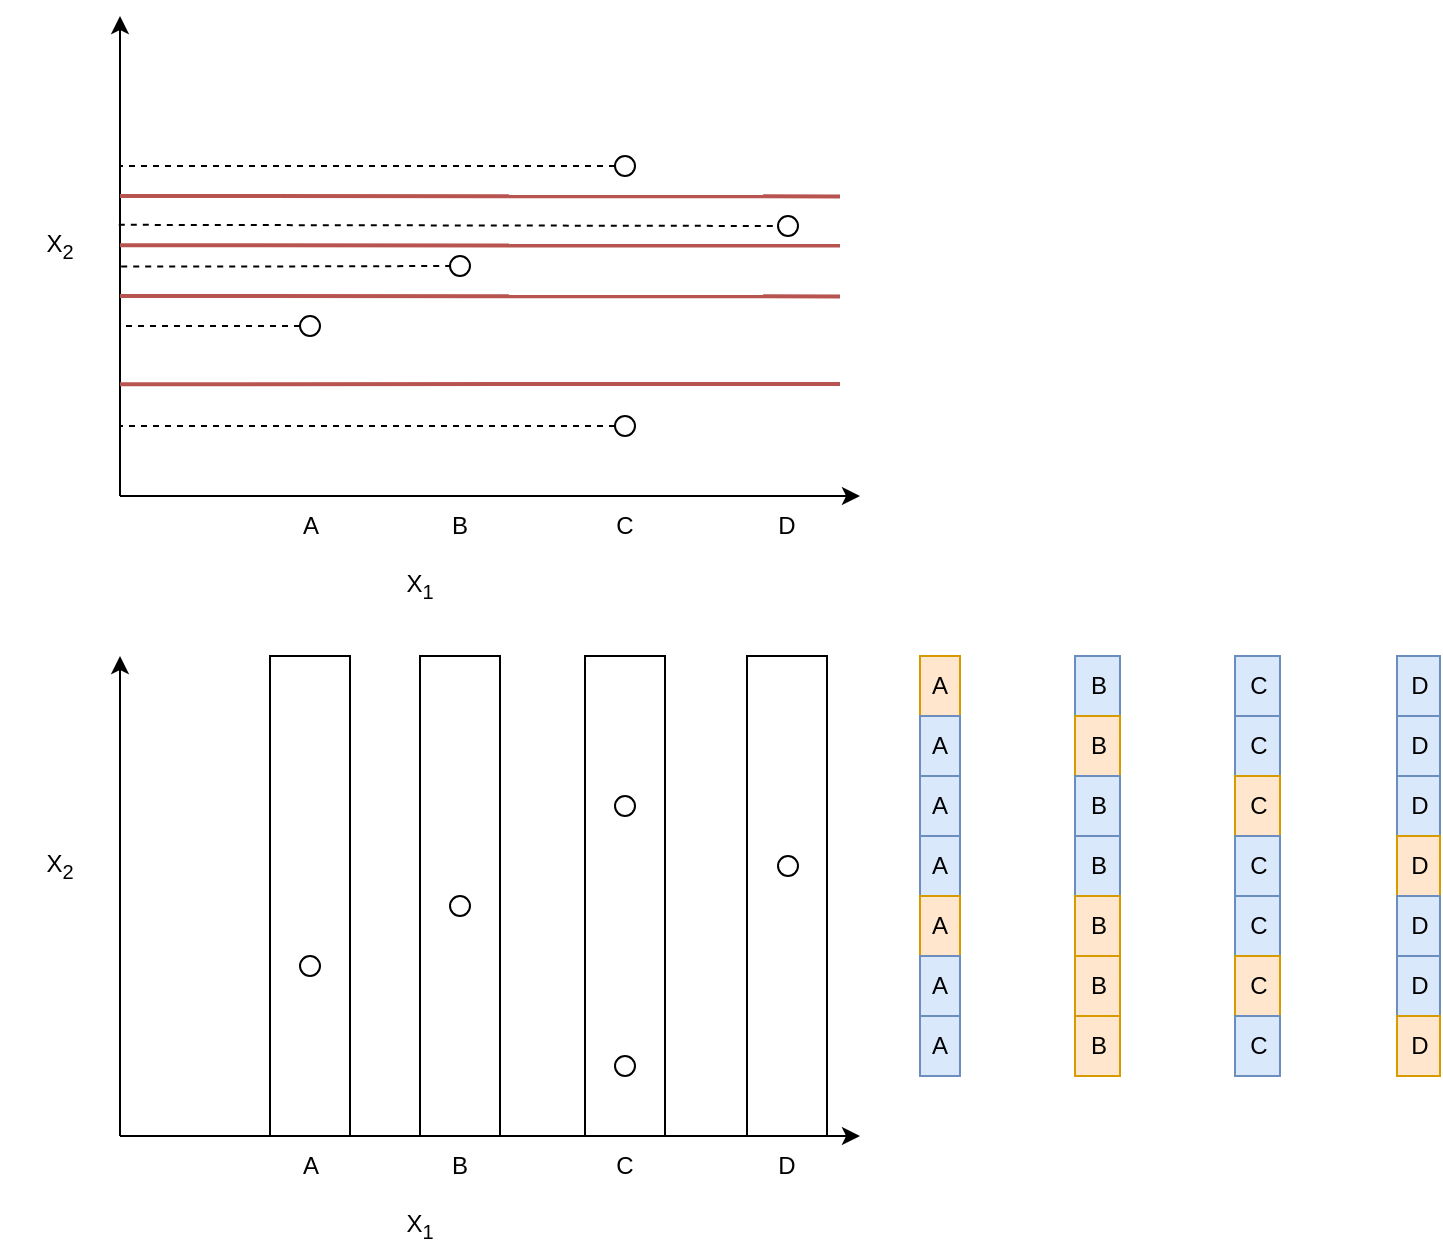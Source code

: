 <mxfile version="17.2.1" type="github"><diagram id="W1nobvLOv6oVi45FWQto" name="Page-1"><mxGraphModel dx="464" dy="745" grid="1" gridSize="10" guides="1" tooltips="1" connect="1" arrows="1" fold="1" page="1" pageScale="1" pageWidth="827" pageHeight="1169" math="0" shadow="0"><root><mxCell id="0"/><mxCell id="1" parent="0"/><mxCell id="j5KVv-yA3i9xd4qzFjbW-101" value="" style="rounded=0;whiteSpace=wrap;html=1;fillColor=none;" vertex="1" parent="1"><mxGeometry x="155" y="720" width="40" height="240" as="geometry"/></mxCell><mxCell id="j5KVv-yA3i9xd4qzFjbW-104" value="" style="rounded=0;whiteSpace=wrap;html=1;fillColor=none;" vertex="1" parent="1"><mxGeometry x="393.5" y="720" width="40" height="240" as="geometry"/></mxCell><mxCell id="j5KVv-yA3i9xd4qzFjbW-103" value="" style="rounded=0;whiteSpace=wrap;html=1;fillColor=none;" vertex="1" parent="1"><mxGeometry x="312.5" y="720" width="40" height="240" as="geometry"/></mxCell><mxCell id="j5KVv-yA3i9xd4qzFjbW-102" value="" style="rounded=0;whiteSpace=wrap;html=1;fillColor=none;" vertex="1" parent="1"><mxGeometry x="230" y="720" width="40" height="240" as="geometry"/></mxCell><mxCell id="j5KVv-yA3i9xd4qzFjbW-10" value="" style="endArrow=classic;html=1;rounded=0;endFill=1;" edge="1" parent="1"><mxGeometry width="50" height="50" relative="1" as="geometry"><mxPoint x="80" y="640" as="sourcePoint"/><mxPoint x="80" y="400" as="targetPoint"/></mxGeometry></mxCell><mxCell id="j5KVv-yA3i9xd4qzFjbW-11" value="" style="endArrow=none;html=1;rounded=0;endFill=0;startArrow=classic;startFill=1;" edge="1" parent="1"><mxGeometry width="50" height="50" relative="1" as="geometry"><mxPoint x="450" y="640" as="sourcePoint"/><mxPoint x="80" y="640" as="targetPoint"/></mxGeometry></mxCell><mxCell id="j5KVv-yA3i9xd4qzFjbW-12" value="X&lt;sub&gt;1&lt;/sub&gt;" style="text;html=1;strokeColor=none;fillColor=none;align=center;verticalAlign=middle;whiteSpace=wrap;rounded=0;" vertex="1" parent="1"><mxGeometry x="200" y="670" width="60" height="30" as="geometry"/></mxCell><mxCell id="j5KVv-yA3i9xd4qzFjbW-13" value="X&lt;sub&gt;2&lt;/sub&gt;" style="text;html=1;strokeColor=none;fillColor=none;align=center;verticalAlign=middle;whiteSpace=wrap;rounded=0;" vertex="1" parent="1"><mxGeometry x="20" y="500" width="60" height="30" as="geometry"/></mxCell><mxCell id="j5KVv-yA3i9xd4qzFjbW-17" style="edgeStyle=orthogonalEdgeStyle;rounded=0;orthogonalLoop=1;jettySize=auto;html=1;exitX=0;exitY=0.5;exitDx=0;exitDy=0;dashed=1;startArrow=none;startFill=0;endArrow=none;endFill=0;" edge="1" parent="1" source="j5KVv-yA3i9xd4qzFjbW-14"><mxGeometry relative="1" as="geometry"><mxPoint x="80" y="555" as="targetPoint"/></mxGeometry></mxCell><mxCell id="j5KVv-yA3i9xd4qzFjbW-14" value="" style="ellipse;whiteSpace=wrap;html=1;aspect=fixed;" vertex="1" parent="1"><mxGeometry x="170" y="550" width="10" height="10" as="geometry"/></mxCell><mxCell id="j5KVv-yA3i9xd4qzFjbW-21" style="edgeStyle=orthogonalEdgeStyle;rounded=0;orthogonalLoop=1;jettySize=auto;html=1;exitX=0;exitY=0.5;exitDx=0;exitDy=0;startArrow=none;startFill=0;endArrow=none;endFill=0;dashed=1;" edge="1" parent="1" source="j5KVv-yA3i9xd4qzFjbW-15"><mxGeometry relative="1" as="geometry"><mxPoint x="80" y="475" as="targetPoint"/></mxGeometry></mxCell><mxCell id="j5KVv-yA3i9xd4qzFjbW-15" value="" style="ellipse;whiteSpace=wrap;html=1;aspect=fixed;" vertex="1" parent="1"><mxGeometry x="327.5" y="470" width="10" height="10" as="geometry"/></mxCell><mxCell id="j5KVv-yA3i9xd4qzFjbW-18" style="edgeStyle=orthogonalEdgeStyle;rounded=0;orthogonalLoop=1;jettySize=auto;html=1;exitX=0;exitY=0.5;exitDx=0;exitDy=0;dashed=1;startArrow=none;startFill=0;endArrow=none;endFill=0;" edge="1" parent="1" source="j5KVv-yA3i9xd4qzFjbW-16"><mxGeometry relative="1" as="geometry"><mxPoint x="80" y="605" as="targetPoint"/></mxGeometry></mxCell><mxCell id="j5KVv-yA3i9xd4qzFjbW-16" value="" style="ellipse;whiteSpace=wrap;html=1;aspect=fixed;" vertex="1" parent="1"><mxGeometry x="327.5" y="600" width="10" height="10" as="geometry"/></mxCell><mxCell id="j5KVv-yA3i9xd4qzFjbW-19" value="" style="endArrow=none;html=1;strokeWidth=2;rounded=0;fillColor=#f8cecc;strokeColor=#b85450;" edge="1" parent="1"><mxGeometry width="50" height="50" relative="1" as="geometry"><mxPoint x="80" y="584.1" as="sourcePoint"/><mxPoint x="440" y="584" as="targetPoint"/></mxGeometry></mxCell><mxCell id="j5KVv-yA3i9xd4qzFjbW-22" value="" style="endArrow=none;html=1;strokeWidth=2;rounded=0;fillColor=#f8cecc;strokeColor=#b85450;" edge="1" parent="1"><mxGeometry width="50" height="50" relative="1" as="geometry"><mxPoint x="80" y="540" as="sourcePoint"/><mxPoint x="440" y="540.2" as="targetPoint"/></mxGeometry></mxCell><mxCell id="j5KVv-yA3i9xd4qzFjbW-24" value="A" style="text;html=1;strokeColor=none;fillColor=none;align=center;verticalAlign=middle;whiteSpace=wrap;rounded=0;" vertex="1" parent="1"><mxGeometry x="162.5" y="640" width="25" height="30" as="geometry"/></mxCell><mxCell id="j5KVv-yA3i9xd4qzFjbW-25" value="C" style="text;html=1;strokeColor=none;fillColor=none;align=center;verticalAlign=middle;whiteSpace=wrap;rounded=0;" vertex="1" parent="1"><mxGeometry x="320" y="640" width="25" height="30" as="geometry"/></mxCell><mxCell id="j5KVv-yA3i9xd4qzFjbW-27" value="B" style="text;html=1;strokeColor=none;fillColor=none;align=center;verticalAlign=middle;whiteSpace=wrap;rounded=0;" vertex="1" parent="1"><mxGeometry x="240" y="640" width="20" height="30" as="geometry"/></mxCell><mxCell id="j5KVv-yA3i9xd4qzFjbW-56" value="" style="ellipse;whiteSpace=wrap;html=1;aspect=fixed;" vertex="1" parent="1"><mxGeometry x="245" y="520" width="10" height="10" as="geometry"/></mxCell><mxCell id="j5KVv-yA3i9xd4qzFjbW-77" value="" style="ellipse;whiteSpace=wrap;html=1;aspect=fixed;" vertex="1" parent="1"><mxGeometry x="409" y="500" width="10" height="10" as="geometry"/></mxCell><mxCell id="j5KVv-yA3i9xd4qzFjbW-78" value="D" style="text;html=1;strokeColor=none;fillColor=none;align=center;verticalAlign=middle;whiteSpace=wrap;rounded=0;" vertex="1" parent="1"><mxGeometry x="401" y="640" width="25" height="30" as="geometry"/></mxCell><mxCell id="j5KVv-yA3i9xd4qzFjbW-81" value="" style="endArrow=classic;html=1;rounded=0;endFill=1;" edge="1" parent="1"><mxGeometry width="50" height="50" relative="1" as="geometry"><mxPoint x="80" y="960" as="sourcePoint"/><mxPoint x="80" y="720" as="targetPoint"/></mxGeometry></mxCell><mxCell id="j5KVv-yA3i9xd4qzFjbW-82" value="" style="endArrow=none;html=1;rounded=0;endFill=0;startArrow=classic;startFill=1;" edge="1" parent="1"><mxGeometry width="50" height="50" relative="1" as="geometry"><mxPoint x="450" y="960" as="sourcePoint"/><mxPoint x="80" y="960" as="targetPoint"/></mxGeometry></mxCell><mxCell id="j5KVv-yA3i9xd4qzFjbW-83" value="X&lt;sub&gt;1&lt;/sub&gt;" style="text;html=1;strokeColor=none;fillColor=none;align=center;verticalAlign=middle;whiteSpace=wrap;rounded=0;" vertex="1" parent="1"><mxGeometry x="200" y="990" width="60" height="30" as="geometry"/></mxCell><mxCell id="j5KVv-yA3i9xd4qzFjbW-85" value="" style="ellipse;whiteSpace=wrap;html=1;aspect=fixed;" vertex="1" parent="1"><mxGeometry x="170" y="870" width="10" height="10" as="geometry"/></mxCell><mxCell id="j5KVv-yA3i9xd4qzFjbW-87" value="" style="ellipse;whiteSpace=wrap;html=1;aspect=fixed;" vertex="1" parent="1"><mxGeometry x="327.5" y="790" width="10" height="10" as="geometry"/></mxCell><mxCell id="j5KVv-yA3i9xd4qzFjbW-89" value="" style="ellipse;whiteSpace=wrap;html=1;aspect=fixed;" vertex="1" parent="1"><mxGeometry x="327.5" y="920" width="10" height="10" as="geometry"/></mxCell><mxCell id="j5KVv-yA3i9xd4qzFjbW-92" value="A" style="text;html=1;strokeColor=none;fillColor=none;align=center;verticalAlign=middle;whiteSpace=wrap;rounded=0;" vertex="1" parent="1"><mxGeometry x="162.5" y="960" width="25" height="30" as="geometry"/></mxCell><mxCell id="j5KVv-yA3i9xd4qzFjbW-93" value="C" style="text;html=1;strokeColor=none;fillColor=none;align=center;verticalAlign=middle;whiteSpace=wrap;rounded=0;" vertex="1" parent="1"><mxGeometry x="320" y="960" width="25" height="30" as="geometry"/></mxCell><mxCell id="j5KVv-yA3i9xd4qzFjbW-94" value="B" style="text;html=1;strokeColor=none;fillColor=none;align=center;verticalAlign=middle;whiteSpace=wrap;rounded=0;" vertex="1" parent="1"><mxGeometry x="240" y="960" width="20" height="30" as="geometry"/></mxCell><mxCell id="j5KVv-yA3i9xd4qzFjbW-96" value="" style="ellipse;whiteSpace=wrap;html=1;aspect=fixed;" vertex="1" parent="1"><mxGeometry x="245" y="840" width="10" height="10" as="geometry"/></mxCell><mxCell id="j5KVv-yA3i9xd4qzFjbW-98" value="" style="ellipse;whiteSpace=wrap;html=1;aspect=fixed;" vertex="1" parent="1"><mxGeometry x="409" y="820" width="10" height="10" as="geometry"/></mxCell><mxCell id="j5KVv-yA3i9xd4qzFjbW-99" value="D" style="text;html=1;strokeColor=none;fillColor=none;align=center;verticalAlign=middle;whiteSpace=wrap;rounded=0;" vertex="1" parent="1"><mxGeometry x="401" y="960" width="25" height="30" as="geometry"/></mxCell><mxCell id="j5KVv-yA3i9xd4qzFjbW-105" value="A" style="text;html=1;strokeColor=#d79b00;fillColor=#ffe6cc;align=center;verticalAlign=middle;whiteSpace=wrap;rounded=0;" vertex="1" parent="1"><mxGeometry x="480" y="720" width="20" height="30" as="geometry"/></mxCell><mxCell id="j5KVv-yA3i9xd4qzFjbW-106" value="B" style="text;html=1;strokeColor=#6c8ebf;fillColor=#dae8fc;align=center;verticalAlign=middle;whiteSpace=wrap;rounded=0;" vertex="1" parent="1"><mxGeometry x="557.5" y="720" width="22.5" height="30" as="geometry"/></mxCell><mxCell id="j5KVv-yA3i9xd4qzFjbW-107" value="C" style="text;html=1;strokeColor=#6c8ebf;fillColor=#dae8fc;align=center;verticalAlign=middle;whiteSpace=wrap;rounded=0;" vertex="1" parent="1"><mxGeometry x="637.5" y="720" width="22.5" height="30" as="geometry"/></mxCell><mxCell id="j5KVv-yA3i9xd4qzFjbW-108" value="D" style="text;html=1;strokeColor=#6c8ebf;fillColor=#dae8fc;align=center;verticalAlign=middle;whiteSpace=wrap;rounded=0;" vertex="1" parent="1"><mxGeometry x="718.5" y="720" width="21.5" height="30" as="geometry"/></mxCell><mxCell id="j5KVv-yA3i9xd4qzFjbW-113" value="A" style="text;html=1;strokeColor=#6c8ebf;fillColor=#dae8fc;align=center;verticalAlign=middle;whiteSpace=wrap;rounded=0;" vertex="1" parent="1"><mxGeometry x="480" y="750" width="20" height="30" as="geometry"/></mxCell><mxCell id="j5KVv-yA3i9xd4qzFjbW-114" value="B" style="text;html=1;strokeColor=#d79b00;fillColor=#ffe6cc;align=center;verticalAlign=middle;whiteSpace=wrap;rounded=0;" vertex="1" parent="1"><mxGeometry x="557.5" y="750" width="22.5" height="30" as="geometry"/></mxCell><mxCell id="j5KVv-yA3i9xd4qzFjbW-115" value="C" style="text;html=1;strokeColor=#6c8ebf;fillColor=#dae8fc;align=center;verticalAlign=middle;whiteSpace=wrap;rounded=0;" vertex="1" parent="1"><mxGeometry x="637.5" y="750" width="22.5" height="30" as="geometry"/></mxCell><mxCell id="j5KVv-yA3i9xd4qzFjbW-116" value="D" style="text;html=1;strokeColor=#6c8ebf;fillColor=#dae8fc;align=center;verticalAlign=middle;whiteSpace=wrap;rounded=0;" vertex="1" parent="1"><mxGeometry x="718.5" y="750" width="21.5" height="30" as="geometry"/></mxCell><mxCell id="j5KVv-yA3i9xd4qzFjbW-117" value="A" style="text;html=1;strokeColor=#6c8ebf;fillColor=#dae8fc;align=center;verticalAlign=middle;whiteSpace=wrap;rounded=0;" vertex="1" parent="1"><mxGeometry x="480" y="780" width="20" height="30" as="geometry"/></mxCell><mxCell id="j5KVv-yA3i9xd4qzFjbW-118" value="B" style="text;html=1;strokeColor=#6c8ebf;fillColor=#dae8fc;align=center;verticalAlign=middle;whiteSpace=wrap;rounded=0;" vertex="1" parent="1"><mxGeometry x="557.5" y="780" width="22.5" height="30" as="geometry"/></mxCell><mxCell id="j5KVv-yA3i9xd4qzFjbW-119" value="C" style="text;html=1;strokeColor=#d79b00;fillColor=#ffe6cc;align=center;verticalAlign=middle;whiteSpace=wrap;rounded=0;" vertex="1" parent="1"><mxGeometry x="637.5" y="780" width="22.5" height="30" as="geometry"/></mxCell><mxCell id="j5KVv-yA3i9xd4qzFjbW-120" value="D" style="text;html=1;strokeColor=#6c8ebf;fillColor=#dae8fc;align=center;verticalAlign=middle;whiteSpace=wrap;rounded=0;" vertex="1" parent="1"><mxGeometry x="718.5" y="780" width="21.5" height="30" as="geometry"/></mxCell><mxCell id="j5KVv-yA3i9xd4qzFjbW-121" value="A" style="text;html=1;strokeColor=#6c8ebf;fillColor=#dae8fc;align=center;verticalAlign=middle;whiteSpace=wrap;rounded=0;" vertex="1" parent="1"><mxGeometry x="480" y="810" width="20" height="30" as="geometry"/></mxCell><mxCell id="j5KVv-yA3i9xd4qzFjbW-122" value="B" style="text;html=1;strokeColor=#6c8ebf;fillColor=#dae8fc;align=center;verticalAlign=middle;whiteSpace=wrap;rounded=0;" vertex="1" parent="1"><mxGeometry x="557.5" y="810" width="22.5" height="30" as="geometry"/></mxCell><mxCell id="j5KVv-yA3i9xd4qzFjbW-123" value="C" style="text;html=1;strokeColor=#6c8ebf;fillColor=#dae8fc;align=center;verticalAlign=middle;whiteSpace=wrap;rounded=0;" vertex="1" parent="1"><mxGeometry x="637.5" y="810" width="22.5" height="30" as="geometry"/></mxCell><mxCell id="j5KVv-yA3i9xd4qzFjbW-124" value="D" style="text;html=1;strokeColor=#d79b00;fillColor=#ffe6cc;align=center;verticalAlign=middle;whiteSpace=wrap;rounded=0;" vertex="1" parent="1"><mxGeometry x="718.5" y="810" width="21.5" height="30" as="geometry"/></mxCell><mxCell id="j5KVv-yA3i9xd4qzFjbW-125" value="A" style="text;html=1;strokeColor=#d79b00;fillColor=#ffe6cc;align=center;verticalAlign=middle;whiteSpace=wrap;rounded=0;" vertex="1" parent="1"><mxGeometry x="480" y="840" width="20" height="30" as="geometry"/></mxCell><mxCell id="j5KVv-yA3i9xd4qzFjbW-126" value="B" style="text;html=1;strokeColor=#d79b00;fillColor=#ffe6cc;align=center;verticalAlign=middle;whiteSpace=wrap;rounded=0;" vertex="1" parent="1"><mxGeometry x="557.5" y="840" width="22.5" height="30" as="geometry"/></mxCell><mxCell id="j5KVv-yA3i9xd4qzFjbW-127" value="C" style="text;html=1;strokeColor=#6c8ebf;fillColor=#dae8fc;align=center;verticalAlign=middle;whiteSpace=wrap;rounded=0;" vertex="1" parent="1"><mxGeometry x="637.5" y="840" width="22.5" height="30" as="geometry"/></mxCell><mxCell id="j5KVv-yA3i9xd4qzFjbW-128" value="D" style="text;html=1;strokeColor=#6c8ebf;fillColor=#dae8fc;align=center;verticalAlign=middle;whiteSpace=wrap;rounded=0;" vertex="1" parent="1"><mxGeometry x="718.5" y="840" width="21.5" height="30" as="geometry"/></mxCell><mxCell id="j5KVv-yA3i9xd4qzFjbW-129" value="A" style="text;html=1;strokeColor=#6c8ebf;fillColor=#dae8fc;align=center;verticalAlign=middle;whiteSpace=wrap;rounded=0;" vertex="1" parent="1"><mxGeometry x="480" y="870" width="20" height="30" as="geometry"/></mxCell><mxCell id="j5KVv-yA3i9xd4qzFjbW-130" value="B" style="text;html=1;strokeColor=#d79b00;fillColor=#ffe6cc;align=center;verticalAlign=middle;whiteSpace=wrap;rounded=0;" vertex="1" parent="1"><mxGeometry x="557.5" y="870" width="22.5" height="30" as="geometry"/></mxCell><mxCell id="j5KVv-yA3i9xd4qzFjbW-131" value="C" style="text;html=1;strokeColor=#d79b00;fillColor=#ffe6cc;align=center;verticalAlign=middle;whiteSpace=wrap;rounded=0;" vertex="1" parent="1"><mxGeometry x="637.5" y="870" width="22.5" height="30" as="geometry"/></mxCell><mxCell id="j5KVv-yA3i9xd4qzFjbW-132" value="D" style="text;html=1;strokeColor=#6c8ebf;fillColor=#dae8fc;align=center;verticalAlign=middle;whiteSpace=wrap;rounded=0;" vertex="1" parent="1"><mxGeometry x="718.5" y="870" width="21.5" height="30" as="geometry"/></mxCell><mxCell id="j5KVv-yA3i9xd4qzFjbW-133" value="A" style="text;html=1;strokeColor=#6c8ebf;fillColor=#dae8fc;align=center;verticalAlign=middle;whiteSpace=wrap;rounded=0;" vertex="1" parent="1"><mxGeometry x="480" y="900" width="20" height="30" as="geometry"/></mxCell><mxCell id="j5KVv-yA3i9xd4qzFjbW-134" value="B" style="text;html=1;strokeColor=#d79b00;fillColor=#ffe6cc;align=center;verticalAlign=middle;whiteSpace=wrap;rounded=0;" vertex="1" parent="1"><mxGeometry x="557.5" y="900" width="22.5" height="30" as="geometry"/></mxCell><mxCell id="j5KVv-yA3i9xd4qzFjbW-135" value="C" style="text;html=1;strokeColor=#6c8ebf;fillColor=#dae8fc;align=center;verticalAlign=middle;whiteSpace=wrap;rounded=0;" vertex="1" parent="1"><mxGeometry x="637.5" y="900" width="22.5" height="30" as="geometry"/></mxCell><mxCell id="j5KVv-yA3i9xd4qzFjbW-136" value="D" style="text;html=1;strokeColor=#d79b00;fillColor=#ffe6cc;align=center;verticalAlign=middle;whiteSpace=wrap;rounded=0;" vertex="1" parent="1"><mxGeometry x="718.5" y="900" width="21.5" height="30" as="geometry"/></mxCell><mxCell id="j5KVv-yA3i9xd4qzFjbW-137" value="X&lt;sub&gt;2&lt;/sub&gt;" style="text;html=1;strokeColor=none;fillColor=none;align=center;verticalAlign=middle;whiteSpace=wrap;rounded=0;" vertex="1" parent="1"><mxGeometry x="20" y="810" width="60" height="30" as="geometry"/></mxCell><mxCell id="j5KVv-yA3i9xd4qzFjbW-141" value="" style="endArrow=none;html=1;strokeWidth=2;rounded=0;fillColor=#f8cecc;strokeColor=#b85450;" edge="1" parent="1"><mxGeometry width="50" height="50" relative="1" as="geometry"><mxPoint x="80" y="490" as="sourcePoint"/><mxPoint x="440" y="490.2" as="targetPoint"/></mxGeometry></mxCell><mxCell id="j5KVv-yA3i9xd4qzFjbW-142" value="" style="endArrow=none;html=1;strokeWidth=2;rounded=0;fillColor=#f8cecc;strokeColor=#b85450;" edge="1" parent="1"><mxGeometry width="50" height="50" relative="1" as="geometry"><mxPoint x="80" y="514.58" as="sourcePoint"/><mxPoint x="440" y="514.78" as="targetPoint"/></mxGeometry></mxCell><mxCell id="j5KVv-yA3i9xd4qzFjbW-144" value="" style="endArrow=none;dashed=1;html=1;strokeWidth=1;rounded=0;entryX=0;entryY=0.5;entryDx=0;entryDy=0;exitX=1.01;exitY=0.84;exitDx=0;exitDy=0;exitPerimeter=0;edgeStyle=orthogonalEdgeStyle;" edge="1" parent="1" source="j5KVv-yA3i9xd4qzFjbW-13" target="j5KVv-yA3i9xd4qzFjbW-56"><mxGeometry width="50" height="50" relative="1" as="geometry"><mxPoint x="90" y="570" as="sourcePoint"/><mxPoint x="140" y="520" as="targetPoint"/></mxGeometry></mxCell><mxCell id="j5KVv-yA3i9xd4qzFjbW-148" value="" style="endArrow=none;dashed=1;html=1;rounded=0;strokeWidth=1;entryX=0;entryY=0.5;entryDx=0;entryDy=0;exitX=0.99;exitY=0.147;exitDx=0;exitDy=0;exitPerimeter=0;" edge="1" parent="1" source="j5KVv-yA3i9xd4qzFjbW-13" target="j5KVv-yA3i9xd4qzFjbW-77"><mxGeometry width="50" height="50" relative="1" as="geometry"><mxPoint x="310" y="550" as="sourcePoint"/><mxPoint x="360" y="500" as="targetPoint"/></mxGeometry></mxCell></root></mxGraphModel></diagram></mxfile>